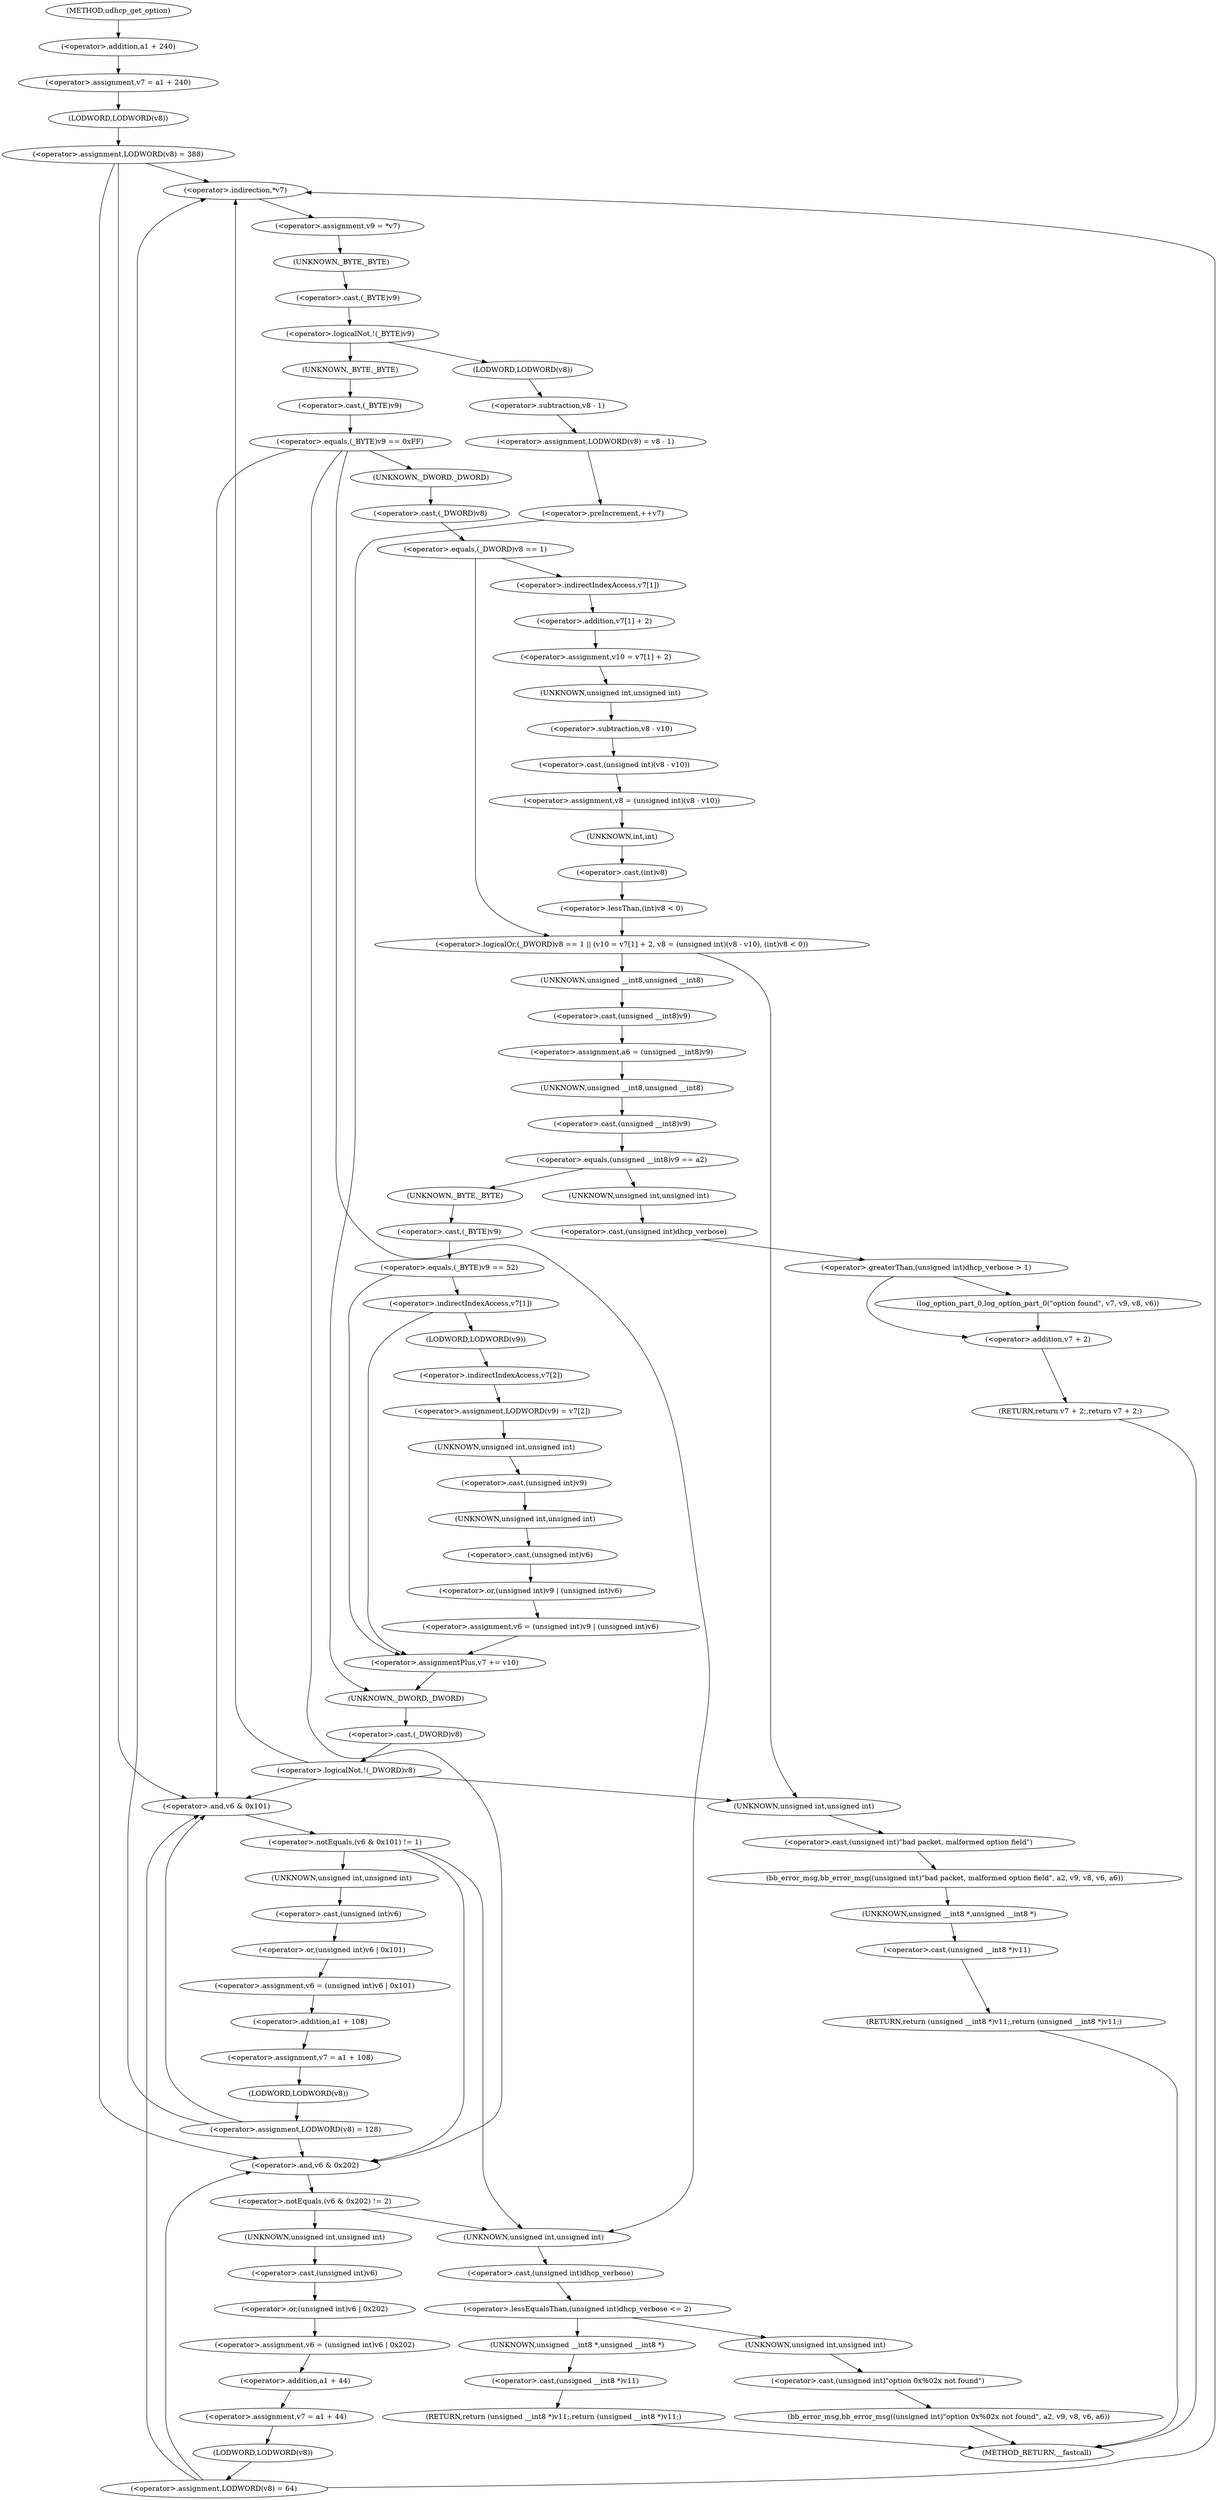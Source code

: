digraph udhcp_get_option {  
"1000122" [label = "(<operator>.assignment,v7 = a1 + 240)" ]
"1000124" [label = "(<operator>.addition,a1 + 240)" ]
"1000128" [label = "(<operator>.assignment,LODWORD(v8) = 388)" ]
"1000129" [label = "(LODWORD,LODWORD(v8))" ]
"1000132" [label = "(<operator>.assignment,LODWORD(v8) = 64)" ]
"1000133" [label = "(LODWORD,LODWORD(v8))" ]
"1000143" [label = "(<operator>.assignment,v9 = *v7)" ]
"1000145" [label = "(<operator>.indirection,*v7)" ]
"1000148" [label = "(<operator>.logicalNot,!(_BYTE)v9)" ]
"1000149" [label = "(<operator>.cast,(_BYTE)v9)" ]
"1000150" [label = "(UNKNOWN,_BYTE,_BYTE)" ]
"1000153" [label = "(<operator>.assignment,LODWORD(v8) = v8 - 1)" ]
"1000154" [label = "(LODWORD,LODWORD(v8))" ]
"1000156" [label = "(<operator>.subtraction,v8 - 1)" ]
"1000159" [label = "(<operator>.preIncrement,++v7)" ]
"1000163" [label = "(<operator>.equals,(_BYTE)v9 == 0xFF)" ]
"1000164" [label = "(<operator>.cast,(_BYTE)v9)" ]
"1000165" [label = "(UNKNOWN,_BYTE,_BYTE)" ]
"1000170" [label = "(<operator>.logicalOr,(_DWORD)v8 == 1 || (v10 = v7[1] + 2, v8 = (unsigned int)(v8 - v10), (int)v8 < 0))" ]
"1000171" [label = "(<operator>.equals,(_DWORD)v8 == 1)" ]
"1000172" [label = "(<operator>.cast,(_DWORD)v8)" ]
"1000173" [label = "(UNKNOWN,_DWORD,_DWORD)" ]
"1000177" [label = "(<operator>.assignment,v10 = v7[1] + 2)" ]
"1000179" [label = "(<operator>.addition,v7[1] + 2)" ]
"1000180" [label = "(<operator>.indirectIndexAccess,v7[1])" ]
"1000185" [label = "(<operator>.assignment,v8 = (unsigned int)(v8 - v10))" ]
"1000187" [label = "(<operator>.cast,(unsigned int)(v8 - v10))" ]
"1000188" [label = "(UNKNOWN,unsigned int,unsigned int)" ]
"1000189" [label = "(<operator>.subtraction,v8 - v10)" ]
"1000192" [label = "(<operator>.lessThan,(int)v8 < 0)" ]
"1000193" [label = "(<operator>.cast,(int)v8)" ]
"1000194" [label = "(UNKNOWN,int,int)" ]
"1000200" [label = "(bb_error_msg,bb_error_msg((unsigned int)\"bad packet, malformed option field\", a2, v9, v8, v6, a6))" ]
"1000201" [label = "(<operator>.cast,(unsigned int)\"bad packet, malformed option field\")" ]
"1000202" [label = "(UNKNOWN,unsigned int,unsigned int)" ]
"1000209" [label = "(RETURN,return (unsigned __int8 *)v11;,return (unsigned __int8 *)v11;)" ]
"1000210" [label = "(<operator>.cast,(unsigned __int8 *)v11)" ]
"1000211" [label = "(UNKNOWN,unsigned __int8 *,unsigned __int8 *)" ]
"1000213" [label = "(<operator>.assignment,a6 = (unsigned __int8)v9)" ]
"1000215" [label = "(<operator>.cast,(unsigned __int8)v9)" ]
"1000216" [label = "(UNKNOWN,unsigned __int8,unsigned __int8)" ]
"1000219" [label = "(<operator>.equals,(unsigned __int8)v9 == a2)" ]
"1000220" [label = "(<operator>.cast,(unsigned __int8)v9)" ]
"1000221" [label = "(UNKNOWN,unsigned __int8,unsigned __int8)" ]
"1000226" [label = "(<operator>.greaterThan,(unsigned int)dhcp_verbose > 1)" ]
"1000227" [label = "(<operator>.cast,(unsigned int)dhcp_verbose)" ]
"1000228" [label = "(UNKNOWN,unsigned int,unsigned int)" ]
"1000231" [label = "(log_option_part_0,log_option_part_0(\"option found\", v7, v9, v8, v6))" ]
"1000237" [label = "(RETURN,return v7 + 2;,return v7 + 2;)" ]
"1000238" [label = "(<operator>.addition,v7 + 2)" ]
"1000242" [label = "(<operator>.equals,(_BYTE)v9 == 52)" ]
"1000243" [label = "(<operator>.cast,(_BYTE)v9)" ]
"1000244" [label = "(UNKNOWN,_BYTE,_BYTE)" ]
"1000249" [label = "(<operator>.indirectIndexAccess,v7[1])" ]
"1000253" [label = "(<operator>.assignment,LODWORD(v9) = v7[2])" ]
"1000254" [label = "(LODWORD,LODWORD(v9))" ]
"1000256" [label = "(<operator>.indirectIndexAccess,v7[2])" ]
"1000259" [label = "(<operator>.assignment,v6 = (unsigned int)v9 | (unsigned int)v6)" ]
"1000261" [label = "(<operator>.or,(unsigned int)v9 | (unsigned int)v6)" ]
"1000262" [label = "(<operator>.cast,(unsigned int)v9)" ]
"1000263" [label = "(UNKNOWN,unsigned int,unsigned int)" ]
"1000265" [label = "(<operator>.cast,(unsigned int)v6)" ]
"1000266" [label = "(UNKNOWN,unsigned int,unsigned int)" ]
"1000268" [label = "(<operator>.assignmentPlus,v7 += v10)" ]
"1000273" [label = "(<operator>.logicalNot,!(_DWORD)v8)" ]
"1000274" [label = "(<operator>.cast,(_DWORD)v8)" ]
"1000275" [label = "(UNKNOWN,_DWORD,_DWORD)" ]
"1000279" [label = "(<operator>.notEquals,(v6 & 0x101) != 1)" ]
"1000280" [label = "(<operator>.and,v6 & 0x101)" ]
"1000285" [label = "(<operator>.assignment,v6 = (unsigned int)v6 | 0x101)" ]
"1000287" [label = "(<operator>.or,(unsigned int)v6 | 0x101)" ]
"1000288" [label = "(<operator>.cast,(unsigned int)v6)" ]
"1000289" [label = "(UNKNOWN,unsigned int,unsigned int)" ]
"1000292" [label = "(<operator>.assignment,v7 = a1 + 108)" ]
"1000294" [label = "(<operator>.addition,a1 + 108)" ]
"1000297" [label = "(<operator>.assignment,LODWORD(v8) = 128)" ]
"1000298" [label = "(LODWORD,LODWORD(v8))" ]
"1000302" [label = "(<operator>.notEquals,(v6 & 0x202) != 2)" ]
"1000303" [label = "(<operator>.and,v6 & 0x202)" ]
"1000308" [label = "(<operator>.assignment,v6 = (unsigned int)v6 | 0x202)" ]
"1000310" [label = "(<operator>.or,(unsigned int)v6 | 0x202)" ]
"1000311" [label = "(<operator>.cast,(unsigned int)v6)" ]
"1000312" [label = "(UNKNOWN,unsigned int,unsigned int)" ]
"1000315" [label = "(<operator>.assignment,v7 = a1 + 44)" ]
"1000317" [label = "(<operator>.addition,a1 + 44)" ]
"1000322" [label = "(<operator>.lessEqualsThan,(unsigned int)dhcp_verbose <= 2)" ]
"1000323" [label = "(<operator>.cast,(unsigned int)dhcp_verbose)" ]
"1000324" [label = "(UNKNOWN,unsigned int,unsigned int)" ]
"1000327" [label = "(RETURN,return (unsigned __int8 *)v11;,return (unsigned __int8 *)v11;)" ]
"1000328" [label = "(<operator>.cast,(unsigned __int8 *)v11)" ]
"1000329" [label = "(UNKNOWN,unsigned __int8 *,unsigned __int8 *)" ]
"1000331" [label = "(bb_error_msg,bb_error_msg((unsigned int)\"option 0x%02x not found\", a2, v9, v8, v6, a6))" ]
"1000332" [label = "(<operator>.cast,(unsigned int)\"option 0x%02x not found\")" ]
"1000333" [label = "(UNKNOWN,unsigned int,unsigned int)" ]
"1000107" [label = "(METHOD,udhcp_get_option)" ]
"1000341" [label = "(METHOD_RETURN,__fastcall)" ]
  "1000122" -> "1000129" 
  "1000124" -> "1000122" 
  "1000128" -> "1000145" 
  "1000128" -> "1000280" 
  "1000128" -> "1000303" 
  "1000129" -> "1000128" 
  "1000132" -> "1000145" 
  "1000132" -> "1000280" 
  "1000132" -> "1000303" 
  "1000133" -> "1000132" 
  "1000143" -> "1000150" 
  "1000145" -> "1000143" 
  "1000148" -> "1000165" 
  "1000148" -> "1000154" 
  "1000149" -> "1000148" 
  "1000150" -> "1000149" 
  "1000153" -> "1000159" 
  "1000154" -> "1000156" 
  "1000156" -> "1000153" 
  "1000159" -> "1000275" 
  "1000163" -> "1000173" 
  "1000163" -> "1000280" 
  "1000163" -> "1000303" 
  "1000163" -> "1000324" 
  "1000164" -> "1000163" 
  "1000165" -> "1000164" 
  "1000170" -> "1000202" 
  "1000170" -> "1000216" 
  "1000171" -> "1000170" 
  "1000171" -> "1000180" 
  "1000172" -> "1000171" 
  "1000173" -> "1000172" 
  "1000177" -> "1000188" 
  "1000179" -> "1000177" 
  "1000180" -> "1000179" 
  "1000185" -> "1000194" 
  "1000187" -> "1000185" 
  "1000188" -> "1000189" 
  "1000189" -> "1000187" 
  "1000192" -> "1000170" 
  "1000193" -> "1000192" 
  "1000194" -> "1000193" 
  "1000200" -> "1000211" 
  "1000201" -> "1000200" 
  "1000202" -> "1000201" 
  "1000209" -> "1000341" 
  "1000210" -> "1000209" 
  "1000211" -> "1000210" 
  "1000213" -> "1000221" 
  "1000215" -> "1000213" 
  "1000216" -> "1000215" 
  "1000219" -> "1000228" 
  "1000219" -> "1000244" 
  "1000220" -> "1000219" 
  "1000221" -> "1000220" 
  "1000226" -> "1000231" 
  "1000226" -> "1000238" 
  "1000227" -> "1000226" 
  "1000228" -> "1000227" 
  "1000231" -> "1000238" 
  "1000237" -> "1000341" 
  "1000238" -> "1000237" 
  "1000242" -> "1000249" 
  "1000242" -> "1000268" 
  "1000243" -> "1000242" 
  "1000244" -> "1000243" 
  "1000249" -> "1000254" 
  "1000249" -> "1000268" 
  "1000253" -> "1000263" 
  "1000254" -> "1000256" 
  "1000256" -> "1000253" 
  "1000259" -> "1000268" 
  "1000261" -> "1000259" 
  "1000262" -> "1000266" 
  "1000263" -> "1000262" 
  "1000265" -> "1000261" 
  "1000266" -> "1000265" 
  "1000268" -> "1000275" 
  "1000273" -> "1000145" 
  "1000273" -> "1000280" 
  "1000273" -> "1000202" 
  "1000274" -> "1000273" 
  "1000275" -> "1000274" 
  "1000279" -> "1000303" 
  "1000279" -> "1000324" 
  "1000279" -> "1000289" 
  "1000280" -> "1000279" 
  "1000285" -> "1000294" 
  "1000287" -> "1000285" 
  "1000288" -> "1000287" 
  "1000289" -> "1000288" 
  "1000292" -> "1000298" 
  "1000294" -> "1000292" 
  "1000297" -> "1000145" 
  "1000297" -> "1000280" 
  "1000297" -> "1000303" 
  "1000298" -> "1000297" 
  "1000302" -> "1000324" 
  "1000302" -> "1000312" 
  "1000303" -> "1000302" 
  "1000308" -> "1000317" 
  "1000310" -> "1000308" 
  "1000311" -> "1000310" 
  "1000312" -> "1000311" 
  "1000315" -> "1000133" 
  "1000317" -> "1000315" 
  "1000322" -> "1000329" 
  "1000322" -> "1000333" 
  "1000323" -> "1000322" 
  "1000324" -> "1000323" 
  "1000327" -> "1000341" 
  "1000328" -> "1000327" 
  "1000329" -> "1000328" 
  "1000331" -> "1000341" 
  "1000332" -> "1000331" 
  "1000333" -> "1000332" 
  "1000107" -> "1000124" 
}
